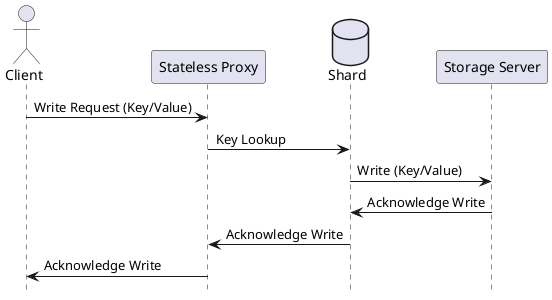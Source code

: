 @startuml
hide footbox
skinparam ParticipantPadding 15
skinparam BoxPadding 10

actor Client
participant "Stateless Proxy" as Proxy
database "Shard" as Shard
participant "Storage Server" as Storage

Client -> Proxy : Write Request (Key/Value)
Proxy -> Shard : Key Lookup
Shard -> Storage : Write (Key/Value)
Storage -> Shard : Acknowledge Write
Shard -> Proxy : Acknowledge Write
Proxy -> Client : Acknowledge Write

@enduml
